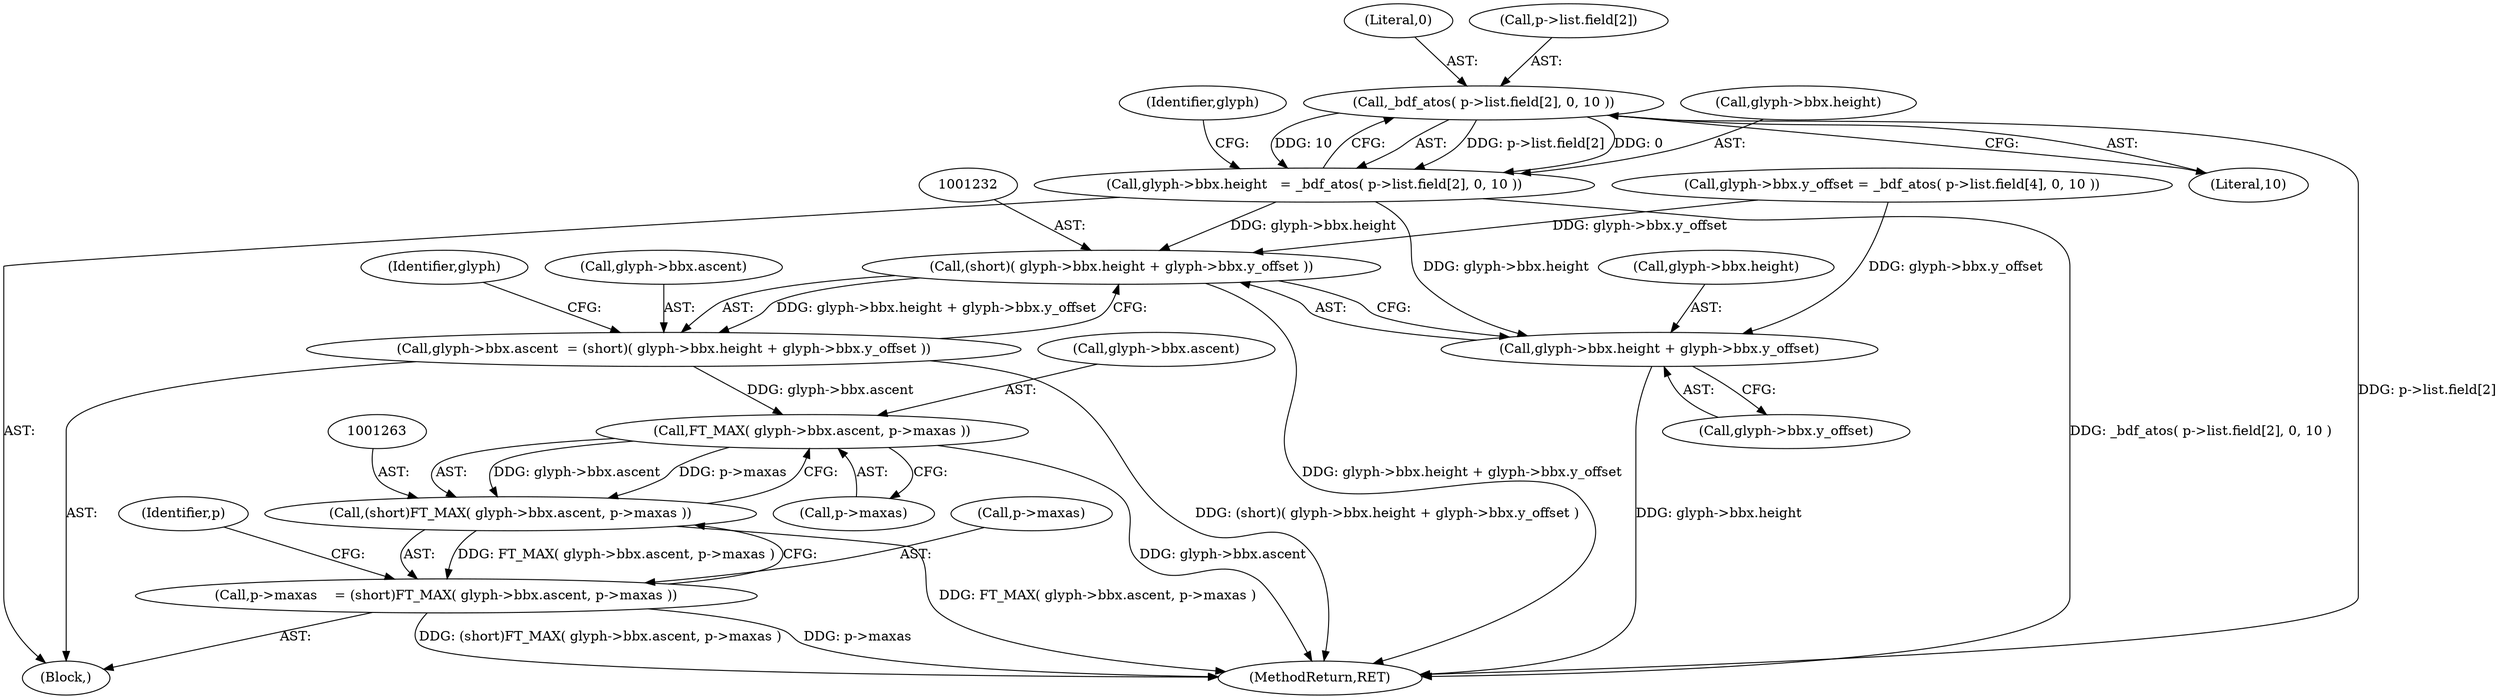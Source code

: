 digraph "0_savannah_7f2e4f4f553f6836be7683f66226afac3fa979b8@array" {
"1001183" [label="(Call,_bdf_atos( p->list.field[2], 0, 10 ))"];
"1001177" [label="(Call,glyph->bbx.height   = _bdf_atos( p->list.field[2], 0, 10 ))"];
"1001231" [label="(Call,(short)( glyph->bbx.height + glyph->bbx.y_offset ))"];
"1001225" [label="(Call,glyph->bbx.ascent  = (short)( glyph->bbx.height + glyph->bbx.y_offset ))"];
"1001264" [label="(Call,FT_MAX( glyph->bbx.ascent, p->maxas ))"];
"1001262" [label="(Call,(short)FT_MAX( glyph->bbx.ascent, p->maxas ))"];
"1001258" [label="(Call,p->maxas    = (short)FT_MAX( glyph->bbx.ascent, p->maxas ))"];
"1001233" [label="(Call,glyph->bbx.height + glyph->bbx.y_offset)"];
"1001225" [label="(Call,glyph->bbx.ascent  = (short)( glyph->bbx.height + glyph->bbx.y_offset ))"];
"1001177" [label="(Call,glyph->bbx.height   = _bdf_atos( p->list.field[2], 0, 10 ))"];
"1001233" [label="(Call,glyph->bbx.height + glyph->bbx.y_offset)"];
"1001191" [label="(Literal,0)"];
"1001184" [label="(Call,p->list.field[2])"];
"1001234" [label="(Call,glyph->bbx.height)"];
"1001137" [label="(Block,)"];
"1001270" [label="(Call,p->maxas)"];
"1001192" [label="(Literal,10)"];
"1001239" [label="(Call,glyph->bbx.y_offset)"];
"1001226" [label="(Call,glyph->bbx.ascent)"];
"1001183" [label="(Call,_bdf_atos( p->list.field[2], 0, 10 ))"];
"1001259" [label="(Call,p->maxas)"];
"1001231" [label="(Call,(short)( glyph->bbx.height + glyph->bbx.y_offset ))"];
"1001258" [label="(Call,p->maxas    = (short)FT_MAX( glyph->bbx.ascent, p->maxas ))"];
"1001247" [label="(Identifier,glyph)"];
"1001196" [label="(Identifier,glyph)"];
"1001562" [label="(MethodReturn,RET)"];
"1001178" [label="(Call,glyph->bbx.height)"];
"1001265" [label="(Call,glyph->bbx.ascent)"];
"1001275" [label="(Identifier,p)"];
"1001209" [label="(Call,glyph->bbx.y_offset = _bdf_atos( p->list.field[4], 0, 10 ))"];
"1001264" [label="(Call,FT_MAX( glyph->bbx.ascent, p->maxas ))"];
"1001262" [label="(Call,(short)FT_MAX( glyph->bbx.ascent, p->maxas ))"];
"1001183" -> "1001177"  [label="AST: "];
"1001183" -> "1001192"  [label="CFG: "];
"1001184" -> "1001183"  [label="AST: "];
"1001191" -> "1001183"  [label="AST: "];
"1001192" -> "1001183"  [label="AST: "];
"1001177" -> "1001183"  [label="CFG: "];
"1001183" -> "1001562"  [label="DDG: p->list.field[2]"];
"1001183" -> "1001177"  [label="DDG: p->list.field[2]"];
"1001183" -> "1001177"  [label="DDG: 0"];
"1001183" -> "1001177"  [label="DDG: 10"];
"1001177" -> "1001137"  [label="AST: "];
"1001178" -> "1001177"  [label="AST: "];
"1001196" -> "1001177"  [label="CFG: "];
"1001177" -> "1001562"  [label="DDG: _bdf_atos( p->list.field[2], 0, 10 )"];
"1001177" -> "1001231"  [label="DDG: glyph->bbx.height"];
"1001177" -> "1001233"  [label="DDG: glyph->bbx.height"];
"1001231" -> "1001225"  [label="AST: "];
"1001231" -> "1001233"  [label="CFG: "];
"1001232" -> "1001231"  [label="AST: "];
"1001233" -> "1001231"  [label="AST: "];
"1001225" -> "1001231"  [label="CFG: "];
"1001231" -> "1001562"  [label="DDG: glyph->bbx.height + glyph->bbx.y_offset"];
"1001231" -> "1001225"  [label="DDG: glyph->bbx.height + glyph->bbx.y_offset"];
"1001209" -> "1001231"  [label="DDG: glyph->bbx.y_offset"];
"1001225" -> "1001137"  [label="AST: "];
"1001226" -> "1001225"  [label="AST: "];
"1001247" -> "1001225"  [label="CFG: "];
"1001225" -> "1001562"  [label="DDG: (short)( glyph->bbx.height + glyph->bbx.y_offset )"];
"1001225" -> "1001264"  [label="DDG: glyph->bbx.ascent"];
"1001264" -> "1001262"  [label="AST: "];
"1001264" -> "1001270"  [label="CFG: "];
"1001265" -> "1001264"  [label="AST: "];
"1001270" -> "1001264"  [label="AST: "];
"1001262" -> "1001264"  [label="CFG: "];
"1001264" -> "1001562"  [label="DDG: glyph->bbx.ascent"];
"1001264" -> "1001262"  [label="DDG: glyph->bbx.ascent"];
"1001264" -> "1001262"  [label="DDG: p->maxas"];
"1001262" -> "1001258"  [label="AST: "];
"1001263" -> "1001262"  [label="AST: "];
"1001258" -> "1001262"  [label="CFG: "];
"1001262" -> "1001562"  [label="DDG: FT_MAX( glyph->bbx.ascent, p->maxas )"];
"1001262" -> "1001258"  [label="DDG: FT_MAX( glyph->bbx.ascent, p->maxas )"];
"1001258" -> "1001137"  [label="AST: "];
"1001259" -> "1001258"  [label="AST: "];
"1001275" -> "1001258"  [label="CFG: "];
"1001258" -> "1001562"  [label="DDG: (short)FT_MAX( glyph->bbx.ascent, p->maxas )"];
"1001258" -> "1001562"  [label="DDG: p->maxas"];
"1001233" -> "1001239"  [label="CFG: "];
"1001234" -> "1001233"  [label="AST: "];
"1001239" -> "1001233"  [label="AST: "];
"1001233" -> "1001562"  [label="DDG: glyph->bbx.height"];
"1001209" -> "1001233"  [label="DDG: glyph->bbx.y_offset"];
}
